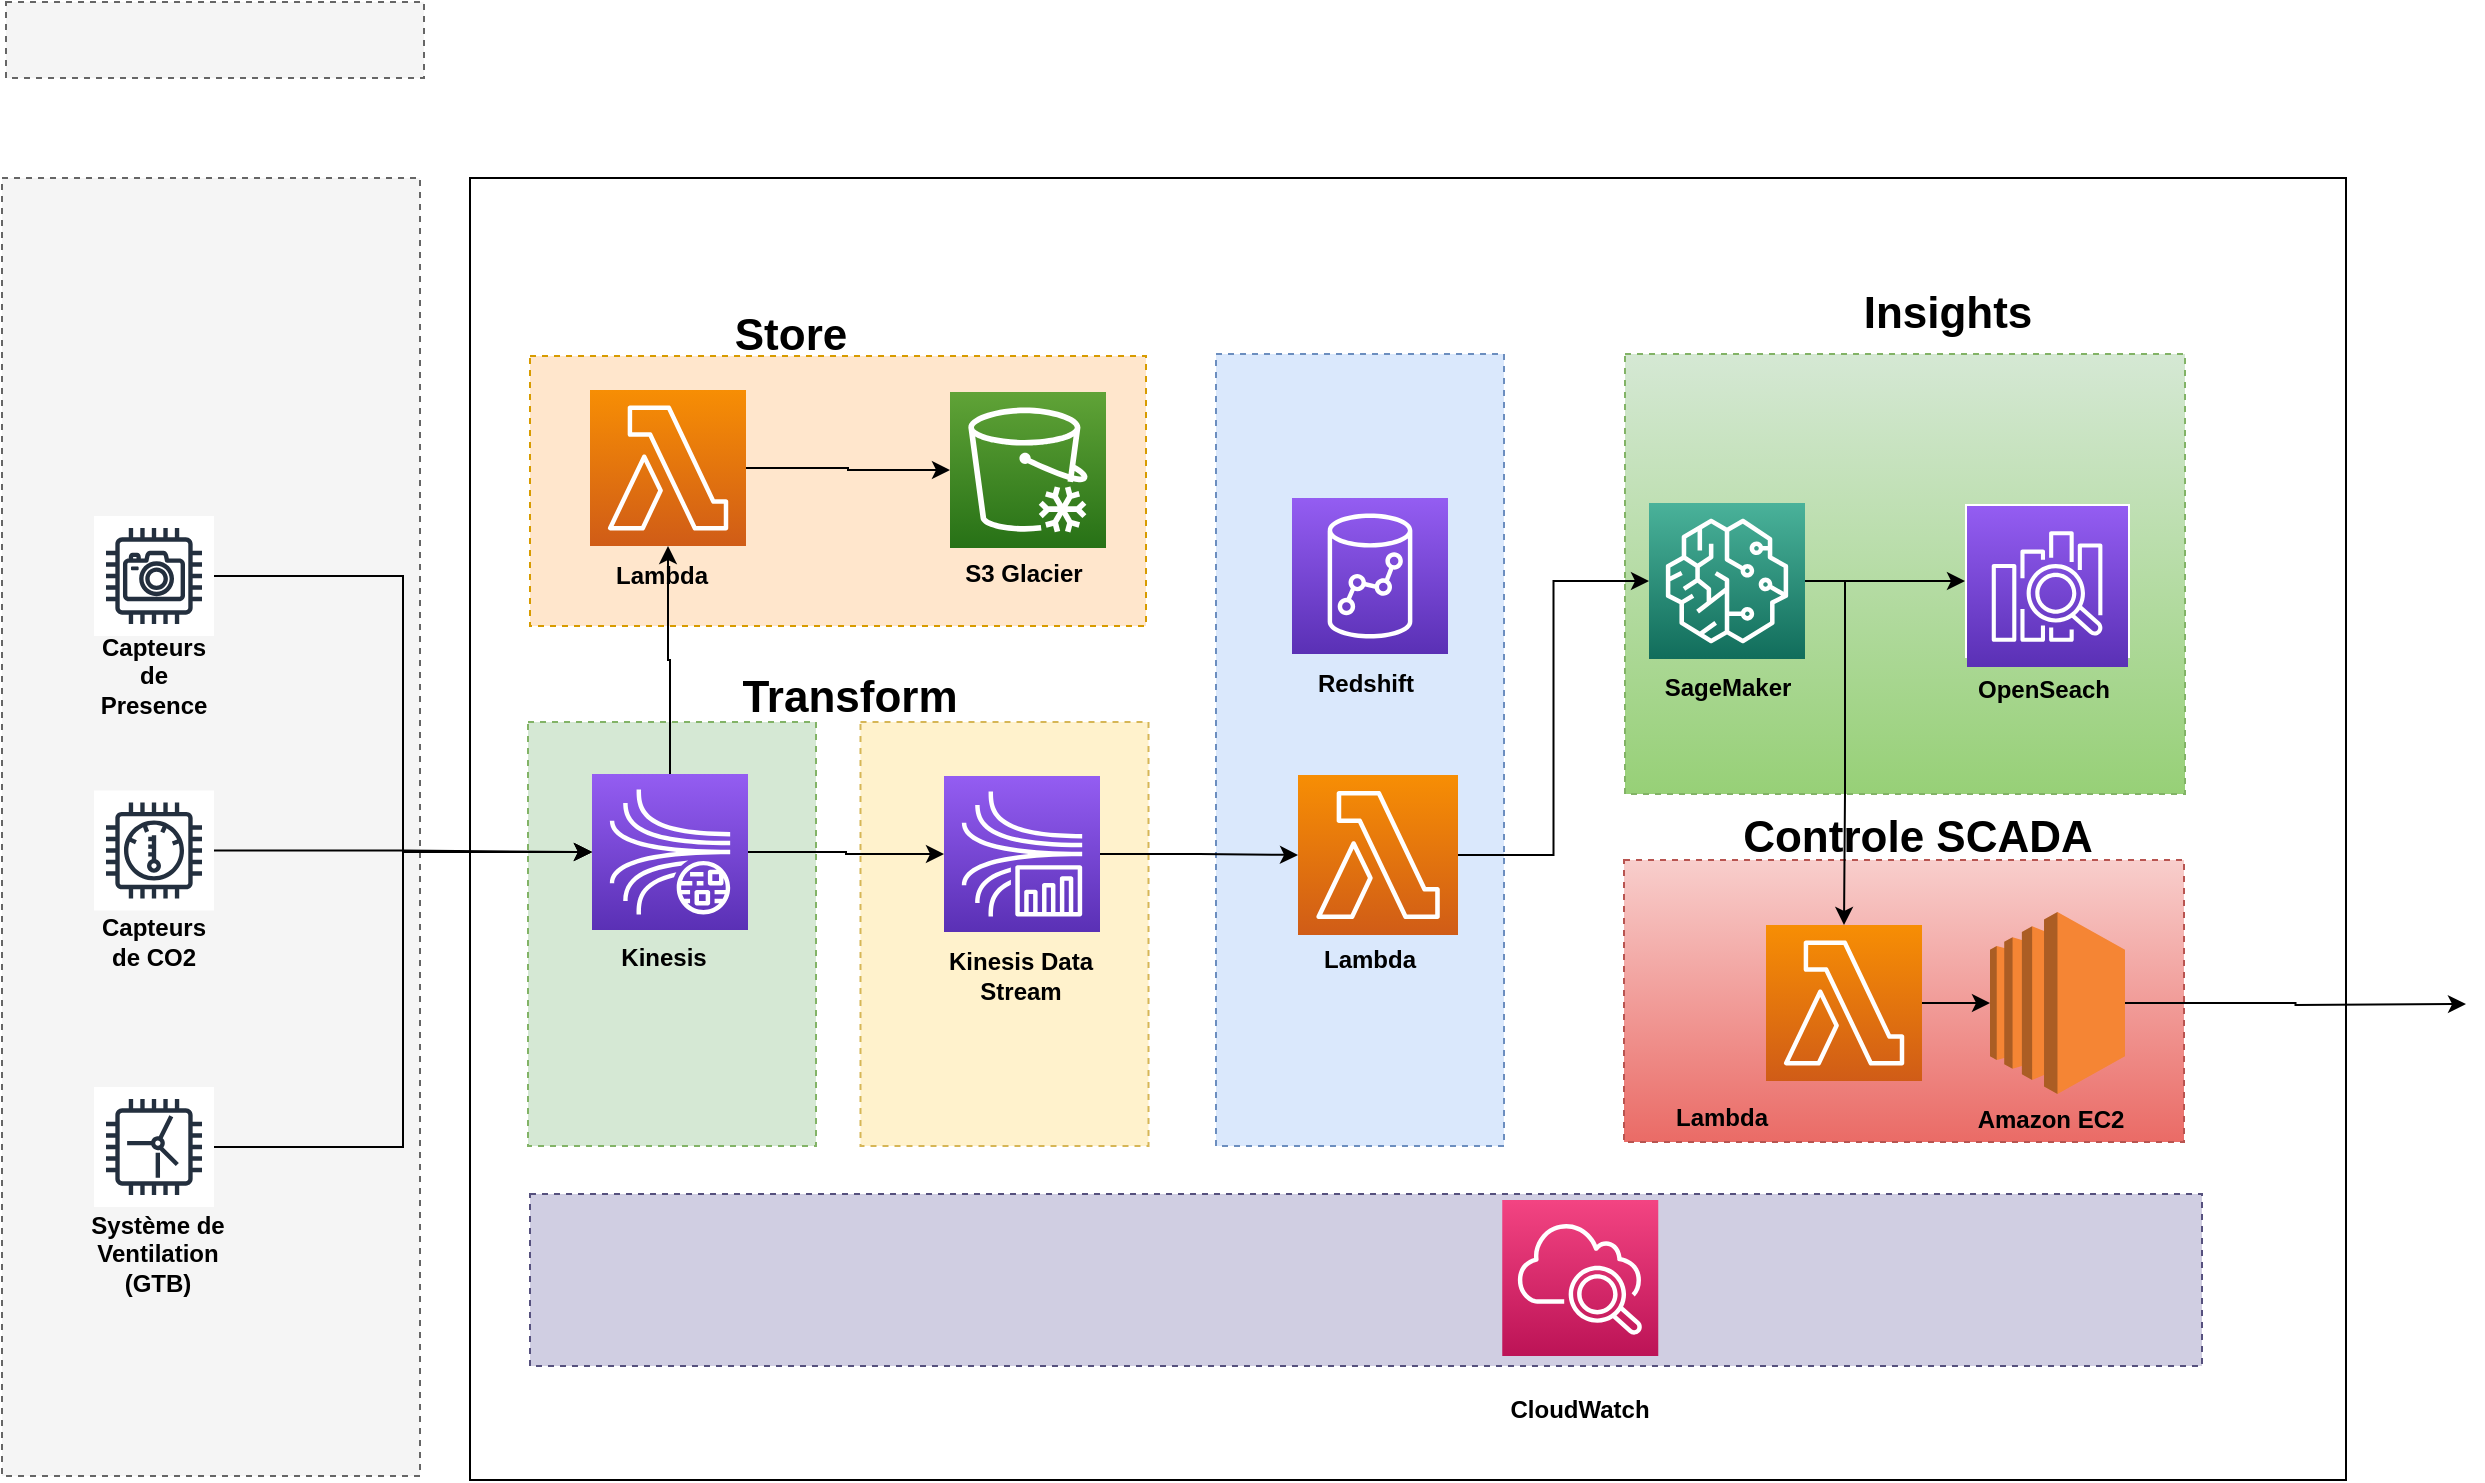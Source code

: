 <mxfile version="21.0.10" type="github">
  <diagram name="Page-1" id="v63S46q5yMBqqZmRK9G6">
    <mxGraphModel dx="2150" dy="783" grid="1" gridSize="11" guides="1" tooltips="1" connect="1" arrows="1" fold="1" page="1" pageScale="1" pageWidth="827" pageHeight="1169" math="0" shadow="0">
      <root>
        <mxCell id="0" />
        <mxCell id="1" parent="0" />
        <mxCell id="esFvUMw4x8bWNT_ROYQ_-32" value="" style="rounded=0;whiteSpace=wrap;html=1;dashed=1;fontStyle=1;fillColor=#f5f5f5;strokeColor=#666666;fillStyle=solid;fontColor=#333333;" vertex="1" parent="1">
          <mxGeometry x="-176" y="528" width="209" height="649" as="geometry" />
        </mxCell>
        <mxCell id="vw22RqHtb2KoScnF9Mjw-39" value="" style="rounded=0;whiteSpace=wrap;html=1;fillColor=none;" parent="1" vertex="1">
          <mxGeometry x="58" y="528" width="938" height="651" as="geometry" />
        </mxCell>
        <mxCell id="esFvUMw4x8bWNT_ROYQ_-31" value="" style="rounded=0;whiteSpace=wrap;html=1;fillColor=#d0cee2;dashed=1;fontStyle=1;strokeColor=#56517e;" vertex="1" parent="1">
          <mxGeometry x="88" y="1036" width="836" height="86" as="geometry" />
        </mxCell>
        <mxCell id="esFvUMw4x8bWNT_ROYQ_-29" value="" style="rounded=0;whiteSpace=wrap;html=1;fillColor=#dae8fc;dashed=1;fontStyle=1;strokeColor=#6c8ebf;" vertex="1" parent="1">
          <mxGeometry x="431" y="616" width="144" height="396" as="geometry" />
        </mxCell>
        <mxCell id="esFvUMw4x8bWNT_ROYQ_-27" value="" style="rounded=0;whiteSpace=wrap;html=1;fillColor=#fff2cc;dashed=1;fontStyle=1;strokeColor=#d6b656;" vertex="1" parent="1">
          <mxGeometry x="253.25" y="800" width="144" height="212" as="geometry" />
        </mxCell>
        <mxCell id="vw22RqHtb2KoScnF9Mjw-14" value="" style="rounded=0;whiteSpace=wrap;html=1;fillColor=#ffe6cc;dashed=1;fontStyle=1;strokeColor=#d79b00;" parent="1" vertex="1">
          <mxGeometry x="88" y="617" width="308" height="135" as="geometry" />
        </mxCell>
        <mxCell id="vw22RqHtb2KoScnF9Mjw-25" value="" style="rounded=0;whiteSpace=wrap;html=1;fillColor=#f8cecc;dashed=1;fontStyle=1;gradientColor=#ea6b66;strokeColor=#b85450;" parent="1" vertex="1">
          <mxGeometry x="635" y="869" width="280" height="141" as="geometry" />
        </mxCell>
        <mxCell id="vw22RqHtb2KoScnF9Mjw-13" value="" style="rounded=0;whiteSpace=wrap;html=1;fillColor=#d5e8d4;dashed=1;fontStyle=1;gradientColor=#97d077;strokeColor=#82b366;" parent="1" vertex="1">
          <mxGeometry x="635.5" y="616" width="280" height="220" as="geometry" />
        </mxCell>
        <mxCell id="vw22RqHtb2KoScnF9Mjw-10" value="" style="rounded=0;whiteSpace=wrap;html=1;fillColor=#d5e8d4;dashed=1;fontStyle=1;strokeColor=#82b366;" parent="1" vertex="1">
          <mxGeometry x="87" y="800" width="144" height="212" as="geometry" />
        </mxCell>
        <mxCell id="0xS_EjlW5Ho_wa0NnR8M-2" value="" style="sketch=0;points=[[0,0,0],[0.25,0,0],[0.5,0,0],[0.75,0,0],[1,0,0],[0,1,0],[0.25,1,0],[0.5,1,0],[0.75,1,0],[1,1,0],[0,0.25,0],[0,0.5,0],[0,0.75,0],[1,0.25,0],[1,0.5,0],[1,0.75,0]];outlineConnect=0;fontColor=#232F3E;gradientColor=#60A337;gradientDirection=north;fillColor=#277116;strokeColor=#ffffff;dashed=0;verticalLabelPosition=bottom;verticalAlign=top;align=center;html=1;fontSize=12;fontStyle=1;aspect=fixed;shape=mxgraph.aws4.resourceIcon;resIcon=mxgraph.aws4.glacier;" parent="1" vertex="1">
          <mxGeometry x="298" y="635" width="78" height="78" as="geometry" />
        </mxCell>
        <mxCell id="vw22RqHtb2KoScnF9Mjw-20" style="edgeStyle=orthogonalEdgeStyle;rounded=0;orthogonalLoop=1;jettySize=auto;html=1;fontStyle=1" parent="1" source="0xS_EjlW5Ho_wa0NnR8M-3" target="0xS_EjlW5Ho_wa0NnR8M-11" edge="1">
          <mxGeometry relative="1" as="geometry" />
        </mxCell>
        <mxCell id="vw22RqHtb2KoScnF9Mjw-40" style="edgeStyle=orthogonalEdgeStyle;rounded=0;orthogonalLoop=1;jettySize=auto;html=1;exitX=0.5;exitY=0;exitDx=0;exitDy=0;exitPerimeter=0;entryX=0.5;entryY=1;entryDx=0;entryDy=0;entryPerimeter=0;fontStyle=1" parent="1" source="0xS_EjlW5Ho_wa0NnR8M-3" target="0xS_EjlW5Ho_wa0NnR8M-4" edge="1">
          <mxGeometry relative="1" as="geometry" />
        </mxCell>
        <mxCell id="0xS_EjlW5Ho_wa0NnR8M-3" value="" style="sketch=0;points=[[0,0,0],[0.25,0,0],[0.5,0,0],[0.75,0,0],[1,0,0],[0,1,0],[0.25,1,0],[0.5,1,0],[0.75,1,0],[1,1,0],[0,0.25,0],[0,0.5,0],[0,0.75,0],[1,0.25,0],[1,0.5,0],[1,0.75,0]];outlineConnect=0;fontColor=#232F3E;gradientColor=#945DF2;gradientDirection=north;fillColor=#5A30B5;strokeColor=#ffffff;dashed=0;verticalLabelPosition=bottom;verticalAlign=top;align=center;html=1;fontSize=12;fontStyle=1;aspect=fixed;shape=mxgraph.aws4.resourceIcon;resIcon=mxgraph.aws4.kinesis_data_streams;" parent="1" vertex="1">
          <mxGeometry x="119" y="826" width="78" height="78" as="geometry" />
        </mxCell>
        <mxCell id="vw22RqHtb2KoScnF9Mjw-41" style="edgeStyle=orthogonalEdgeStyle;rounded=0;orthogonalLoop=1;jettySize=auto;html=1;exitX=1;exitY=0.5;exitDx=0;exitDy=0;exitPerimeter=0;entryX=0;entryY=0.5;entryDx=0;entryDy=0;entryPerimeter=0;fontStyle=1" parent="1" source="0xS_EjlW5Ho_wa0NnR8M-4" target="0xS_EjlW5Ho_wa0NnR8M-2" edge="1">
          <mxGeometry relative="1" as="geometry" />
        </mxCell>
        <mxCell id="0xS_EjlW5Ho_wa0NnR8M-4" value="" style="sketch=0;points=[[0,0,0],[0.25,0,0],[0.5,0,0],[0.75,0,0],[1,0,0],[0,1,0],[0.25,1,0],[0.5,1,0],[0.75,1,0],[1,1,0],[0,0.25,0],[0,0.5,0],[0,0.75,0],[1,0.25,0],[1,0.5,0],[1,0.75,0]];outlineConnect=0;fontColor=#232F3E;gradientColor=#F78E04;gradientDirection=north;fillColor=#D05C17;strokeColor=#ffffff;dashed=0;verticalLabelPosition=bottom;verticalAlign=top;align=center;html=1;fontSize=12;fontStyle=1;aspect=fixed;shape=mxgraph.aws4.resourceIcon;resIcon=mxgraph.aws4.lambda;" parent="1" vertex="1">
          <mxGeometry x="118" y="634" width="78" height="78" as="geometry" />
        </mxCell>
        <mxCell id="vw22RqHtb2KoScnF9Mjw-24" style="edgeStyle=orthogonalEdgeStyle;rounded=0;orthogonalLoop=1;jettySize=auto;html=1;exitX=1;exitY=0.5;exitDx=0;exitDy=0;exitPerimeter=0;fontStyle=1" parent="1" source="0xS_EjlW5Ho_wa0NnR8M-9" target="vw22RqHtb2KoScnF9Mjw-3" edge="1">
          <mxGeometry relative="1" as="geometry" />
        </mxCell>
        <mxCell id="vw22RqHtb2KoScnF9Mjw-35" style="edgeStyle=orthogonalEdgeStyle;rounded=0;orthogonalLoop=1;jettySize=auto;html=1;exitX=1;exitY=0.5;exitDx=0;exitDy=0;exitPerimeter=0;entryX=0.5;entryY=0;entryDx=0;entryDy=0;entryPerimeter=0;fontStyle=1" parent="1" source="0xS_EjlW5Ho_wa0NnR8M-9" target="vw22RqHtb2KoScnF9Mjw-8" edge="1">
          <mxGeometry relative="1" as="geometry" />
        </mxCell>
        <mxCell id="0xS_EjlW5Ho_wa0NnR8M-9" value="" style="sketch=0;points=[[0,0,0],[0.25,0,0],[0.5,0,0],[0.75,0,0],[1,0,0],[0,1,0],[0.25,1,0],[0.5,1,0],[0.75,1,0],[1,1,0],[0,0.25,0],[0,0.5,0],[0,0.75,0],[1,0.25,0],[1,0.5,0],[1,0.75,0]];outlineConnect=0;fontColor=#232F3E;gradientColor=#4AB29A;gradientDirection=north;fillColor=#116D5B;strokeColor=#ffffff;dashed=0;verticalLabelPosition=bottom;verticalAlign=top;align=center;html=1;fontSize=12;fontStyle=1;aspect=fixed;shape=mxgraph.aws4.resourceIcon;resIcon=mxgraph.aws4.sagemaker;" parent="1" vertex="1">
          <mxGeometry x="647.5" y="690.5" width="78" height="78" as="geometry" />
        </mxCell>
        <mxCell id="vw22RqHtb2KoScnF9Mjw-23" style="edgeStyle=orthogonalEdgeStyle;rounded=0;orthogonalLoop=1;jettySize=auto;html=1;exitX=1;exitY=0.5;exitDx=0;exitDy=0;exitPerimeter=0;entryX=0;entryY=0.5;entryDx=0;entryDy=0;entryPerimeter=0;fontStyle=1" parent="1" source="0xS_EjlW5Ho_wa0NnR8M-10" target="0xS_EjlW5Ho_wa0NnR8M-9" edge="1">
          <mxGeometry relative="1" as="geometry" />
        </mxCell>
        <mxCell id="0xS_EjlW5Ho_wa0NnR8M-10" value="" style="sketch=0;points=[[0,0,0],[0.25,0,0],[0.5,0,0],[0.75,0,0],[1,0,0],[0,1,0],[0.25,1,0],[0.5,1,0],[0.75,1,0],[1,1,0],[0,0.25,0],[0,0.5,0],[0,0.75,0],[1,0.25,0],[1,0.5,0],[1,0.75,0]];outlineConnect=0;fontColor=#232F3E;gradientColor=#F78E04;gradientDirection=north;fillColor=#D05C17;strokeColor=#ffffff;dashed=0;verticalLabelPosition=bottom;verticalAlign=top;align=center;html=1;fontSize=12;fontStyle=1;aspect=fixed;shape=mxgraph.aws4.resourceIcon;resIcon=mxgraph.aws4.lambda;" parent="1" vertex="1">
          <mxGeometry x="472" y="826.5" width="80" height="80" as="geometry" />
        </mxCell>
        <mxCell id="vw22RqHtb2KoScnF9Mjw-21" style="edgeStyle=orthogonalEdgeStyle;rounded=0;orthogonalLoop=1;jettySize=auto;html=1;exitX=1;exitY=0.5;exitDx=0;exitDy=0;exitPerimeter=0;entryX=0;entryY=0.5;entryDx=0;entryDy=0;entryPerimeter=0;fontStyle=1" parent="1" source="0xS_EjlW5Ho_wa0NnR8M-11" target="0xS_EjlW5Ho_wa0NnR8M-10" edge="1">
          <mxGeometry relative="1" as="geometry" />
        </mxCell>
        <mxCell id="0xS_EjlW5Ho_wa0NnR8M-11" value="" style="sketch=0;points=[[0,0,0],[0.25,0,0],[0.5,0,0],[0.75,0,0],[1,0,0],[0,1,0],[0.25,1,0],[0.5,1,0],[0.75,1,0],[1,1,0],[0,0.25,0],[0,0.5,0],[0,0.75,0],[1,0.25,0],[1,0.5,0],[1,0.75,0]];outlineConnect=0;fontColor=#232F3E;gradientColor=#945DF2;gradientDirection=north;fillColor=#5A30B5;strokeColor=#ffffff;dashed=0;verticalLabelPosition=bottom;verticalAlign=top;align=center;html=1;fontSize=12;fontStyle=1;aspect=fixed;shape=mxgraph.aws4.resourceIcon;resIcon=mxgraph.aws4.kinesis_data_analytics;" parent="1" vertex="1">
          <mxGeometry x="295" y="827" width="78" height="78" as="geometry" />
        </mxCell>
        <mxCell id="vw22RqHtb2KoScnF9Mjw-3" value="Amazon Elasticsearch Service" style="sketch=0;outlineConnect=0;strokeColor=#FFFFFF;fillColor=#5A30B5;dashed=0;verticalLabelPosition=middle;verticalAlign=bottom;align=center;html=1;whiteSpace=wrap;fontSize=10;fontStyle=1;spacing=3;shape=mxgraph.aws4.productIcon;prIcon=mxgraph.aws4.elasticsearch_service;gradientColor=#945DF2;gradientDirection=north;fontColor=none;noLabel=1;" parent="1" vertex="1">
          <mxGeometry x="805.5" y="691" width="82.5" height="77" as="geometry" />
        </mxCell>
        <mxCell id="esFvUMw4x8bWNT_ROYQ_-23" style="edgeStyle=orthogonalEdgeStyle;rounded=0;orthogonalLoop=1;jettySize=auto;html=1;" edge="1" parent="1" source="vw22RqHtb2KoScnF9Mjw-5">
          <mxGeometry relative="1" as="geometry">
            <mxPoint x="1056" y="941" as="targetPoint" />
          </mxGeometry>
        </mxCell>
        <mxCell id="vw22RqHtb2KoScnF9Mjw-5" value="" style="outlineConnect=0;dashed=0;verticalLabelPosition=bottom;verticalAlign=top;align=center;html=1;shape=mxgraph.aws3.ec2;fillColor=#F58534;gradientColor=none;fontStyle=1" parent="1" vertex="1">
          <mxGeometry x="818" y="895" width="67.5" height="91" as="geometry" />
        </mxCell>
        <mxCell id="vw22RqHtb2KoScnF9Mjw-27" style="edgeStyle=orthogonalEdgeStyle;rounded=0;orthogonalLoop=1;jettySize=auto;html=1;exitX=1;exitY=0.5;exitDx=0;exitDy=0;exitPerimeter=0;fontStyle=1" parent="1" source="vw22RqHtb2KoScnF9Mjw-8" target="vw22RqHtb2KoScnF9Mjw-5" edge="1">
          <mxGeometry relative="1" as="geometry" />
        </mxCell>
        <mxCell id="vw22RqHtb2KoScnF9Mjw-8" value="" style="sketch=0;points=[[0,0,0],[0.25,0,0],[0.5,0,0],[0.75,0,0],[1,0,0],[0,1,0],[0.25,1,0],[0.5,1,0],[0.75,1,0],[1,1,0],[0,0.25,0],[0,0.5,0],[0,0.75,0],[1,0.25,0],[1,0.5,0],[1,0.75,0]];outlineConnect=0;fontColor=#232F3E;gradientColor=#F78E04;gradientDirection=north;fillColor=#D05C17;strokeColor=#ffffff;dashed=0;verticalLabelPosition=bottom;verticalAlign=top;align=center;html=1;fontSize=12;fontStyle=1;aspect=fixed;shape=mxgraph.aws4.resourceIcon;resIcon=mxgraph.aws4.lambda;" parent="1" vertex="1">
          <mxGeometry x="706" y="901.5" width="78" height="78" as="geometry" />
        </mxCell>
        <mxCell id="vw22RqHtb2KoScnF9Mjw-11" value="Transform" style="text;html=1;strokeColor=none;fillColor=none;align=center;verticalAlign=middle;whiteSpace=wrap;rounded=0;fontStyle=1;fontSize=22;" parent="1" vertex="1">
          <mxGeometry x="218" y="766" width="60" height="44" as="geometry" />
        </mxCell>
        <mxCell id="vw22RqHtb2KoScnF9Mjw-12" value="Insights" style="text;html=1;strokeColor=none;fillColor=none;align=center;verticalAlign=middle;whiteSpace=wrap;rounded=0;fontStyle=1;fontSize=22;" parent="1" vertex="1">
          <mxGeometry x="767" y="585" width="60" height="22.5" as="geometry" />
        </mxCell>
        <mxCell id="vw22RqHtb2KoScnF9Mjw-15" value="&lt;font style=&quot;font-size: 22px;&quot;&gt;Store&lt;/font&gt;" style="text;html=1;strokeColor=none;fillColor=none;align=center;verticalAlign=middle;whiteSpace=wrap;rounded=0;fontStyle=1" parent="1" vertex="1">
          <mxGeometry x="175.5" y="585" width="85" height="44" as="geometry" />
        </mxCell>
        <mxCell id="vw22RqHtb2KoScnF9Mjw-29" value="" style="sketch=0;points=[[0,0,0],[0.25,0,0],[0.5,0,0],[0.75,0,0],[1,0,0],[0,1,0],[0.25,1,0],[0.5,1,0],[0.75,1,0],[1,1,0],[0,0.25,0],[0,0.5,0],[0,0.75,0],[1,0.25,0],[1,0.5,0],[1,0.75,0]];points=[[0,0,0],[0.25,0,0],[0.5,0,0],[0.75,0,0],[1,0,0],[0,1,0],[0.25,1,0],[0.5,1,0],[0.75,1,0],[1,1,0],[0,0.25,0],[0,0.5,0],[0,0.75,0],[1,0.25,0],[1,0.5,0],[1,0.75,0]];outlineConnect=0;fontColor=#232F3E;gradientColor=#F34482;gradientDirection=north;fillColor=#BC1356;strokeColor=#ffffff;dashed=0;verticalLabelPosition=bottom;verticalAlign=top;align=center;html=1;fontSize=12;fontStyle=1;aspect=fixed;shape=mxgraph.aws4.resourceIcon;resIcon=mxgraph.aws4.cloudwatch_2;" parent="1" vertex="1">
          <mxGeometry x="574.13" y="1039" width="78" height="78" as="geometry" />
        </mxCell>
        <mxCell id="esFvUMw4x8bWNT_ROYQ_-1" value="SageMaker" style="text;html=1;strokeColor=none;fillColor=none;align=center;verticalAlign=middle;whiteSpace=wrap;rounded=0;fontStyle=1" vertex="1" parent="1">
          <mxGeometry x="656.5" y="772" width="60" height="22.5" as="geometry" />
        </mxCell>
        <mxCell id="esFvUMw4x8bWNT_ROYQ_-2" value="OpenSeach" style="text;html=1;strokeColor=none;fillColor=none;align=center;verticalAlign=middle;whiteSpace=wrap;rounded=0;fontStyle=1" vertex="1" parent="1">
          <mxGeometry x="814.75" y="773" width="60" height="22.5" as="geometry" />
        </mxCell>
        <mxCell id="esFvUMw4x8bWNT_ROYQ_-3" value="Lambda" style="text;html=1;strokeColor=none;fillColor=none;align=center;verticalAlign=middle;whiteSpace=wrap;rounded=0;fontStyle=1" vertex="1" parent="1">
          <mxGeometry x="654" y="987" width="60" height="22.5" as="geometry" />
        </mxCell>
        <mxCell id="esFvUMw4x8bWNT_ROYQ_-4" value="Amazon EC2" style="text;html=1;strokeColor=none;fillColor=none;align=center;verticalAlign=middle;whiteSpace=wrap;rounded=0;fontStyle=1" vertex="1" parent="1">
          <mxGeometry x="808.25" y="988" width="80.75" height="22.5" as="geometry" />
        </mxCell>
        <mxCell id="esFvUMw4x8bWNT_ROYQ_-6" value="Lambda" style="text;html=1;strokeColor=none;fillColor=none;align=center;verticalAlign=middle;whiteSpace=wrap;rounded=0;fontStyle=1" vertex="1" parent="1">
          <mxGeometry x="478" y="908" width="60" height="22.5" as="geometry" />
        </mxCell>
        <mxCell id="esFvUMw4x8bWNT_ROYQ_-7" value="CloudWatch" style="text;html=1;strokeColor=none;fillColor=none;align=center;verticalAlign=middle;whiteSpace=wrap;rounded=0;fontStyle=1" vertex="1" parent="1">
          <mxGeometry x="583.13" y="1133" width="60" height="22.5" as="geometry" />
        </mxCell>
        <mxCell id="esFvUMw4x8bWNT_ROYQ_-8" value="Kinesis Data Stream" style="text;html=1;strokeColor=none;fillColor=none;align=center;verticalAlign=middle;whiteSpace=wrap;rounded=0;fontStyle=1" vertex="1" parent="1">
          <mxGeometry x="293.25" y="916" width="80.75" height="22.5" as="geometry" />
        </mxCell>
        <mxCell id="esFvUMw4x8bWNT_ROYQ_-9" value="Kinesis" style="text;html=1;strokeColor=none;fillColor=none;align=center;verticalAlign=middle;whiteSpace=wrap;rounded=0;fontStyle=1" vertex="1" parent="1">
          <mxGeometry x="125" y="907" width="60" height="22.5" as="geometry" />
        </mxCell>
        <mxCell id="esFvUMw4x8bWNT_ROYQ_-10" value="S3 Glacier" style="text;html=1;strokeColor=none;fillColor=none;align=center;verticalAlign=middle;whiteSpace=wrap;rounded=0;fontStyle=1" vertex="1" parent="1">
          <mxGeometry x="300" y="715" width="70" height="22.5" as="geometry" />
        </mxCell>
        <mxCell id="esFvUMw4x8bWNT_ROYQ_-11" value="Lambda" style="text;html=1;strokeColor=none;fillColor=none;align=center;verticalAlign=middle;whiteSpace=wrap;rounded=0;fontStyle=1" vertex="1" parent="1">
          <mxGeometry x="124" y="716" width="60" height="22.5" as="geometry" />
        </mxCell>
        <mxCell id="esFvUMw4x8bWNT_ROYQ_-20" style="edgeStyle=orthogonalEdgeStyle;rounded=0;orthogonalLoop=1;jettySize=auto;html=1;entryX=0;entryY=0.5;entryDx=0;entryDy=0;entryPerimeter=0;fontStyle=1" edge="1" parent="1" source="esFvUMw4x8bWNT_ROYQ_-13" target="0xS_EjlW5Ho_wa0NnR8M-3">
          <mxGeometry relative="1" as="geometry" />
        </mxCell>
        <mxCell id="esFvUMw4x8bWNT_ROYQ_-13" value="Camera" style="sketch=0;outlineConnect=0;fontColor=none;gradientColor=none;strokeColor=#232F3E;fillColor=#ffffff;dashed=0;verticalLabelPosition=bottom;verticalAlign=top;align=center;html=1;fontSize=12;fontStyle=1;aspect=fixed;shape=mxgraph.aws4.resourceIcon;resIcon=mxgraph.aws4.camera;noLabel=1;" vertex="1" parent="1">
          <mxGeometry x="-130" y="697" width="60" height="60" as="geometry" />
        </mxCell>
        <mxCell id="esFvUMw4x8bWNT_ROYQ_-21" style="edgeStyle=orthogonalEdgeStyle;rounded=0;orthogonalLoop=1;jettySize=auto;html=1;entryX=0;entryY=0.5;entryDx=0;entryDy=0;entryPerimeter=0;fontStyle=1" edge="1" parent="1" source="esFvUMw4x8bWNT_ROYQ_-15" target="0xS_EjlW5Ho_wa0NnR8M-3">
          <mxGeometry relative="1" as="geometry" />
        </mxCell>
        <mxCell id="esFvUMw4x8bWNT_ROYQ_-15" value="Thermostat" style="sketch=0;outlineConnect=0;fontColor=none;gradientColor=none;strokeColor=#232F3E;fillColor=#ffffff;dashed=0;verticalLabelPosition=bottom;verticalAlign=top;align=center;html=1;fontSize=12;fontStyle=1;aspect=fixed;shape=mxgraph.aws4.resourceIcon;resIcon=mxgraph.aws4.thermostat;noLabel=1;" vertex="1" parent="1">
          <mxGeometry x="-130" y="834.25" width="60" height="60" as="geometry" />
        </mxCell>
        <mxCell id="esFvUMw4x8bWNT_ROYQ_-22" style="edgeStyle=orthogonalEdgeStyle;rounded=0;orthogonalLoop=1;jettySize=auto;html=1;entryX=0;entryY=0.5;entryDx=0;entryDy=0;entryPerimeter=0;fontStyle=1" edge="1" parent="1" source="esFvUMw4x8bWNT_ROYQ_-16" target="0xS_EjlW5Ho_wa0NnR8M-3">
          <mxGeometry relative="1" as="geometry" />
        </mxCell>
        <mxCell id="esFvUMw4x8bWNT_ROYQ_-16" value="Windfarm" style="sketch=0;outlineConnect=0;fontColor=none;gradientColor=none;strokeColor=#232F3E;fillColor=#ffffff;dashed=0;verticalLabelPosition=bottom;verticalAlign=top;align=center;html=1;fontSize=12;fontStyle=1;aspect=fixed;shape=mxgraph.aws4.resourceIcon;resIcon=mxgraph.aws4.windfarm;noLabel=1;" vertex="1" parent="1">
          <mxGeometry x="-130" y="982.5" width="60" height="60" as="geometry" />
        </mxCell>
        <mxCell id="esFvUMw4x8bWNT_ROYQ_-17" value="Capteurs de Presence" style="text;html=1;strokeColor=none;fillColor=none;align=center;verticalAlign=middle;whiteSpace=wrap;rounded=0;fontStyle=1" vertex="1" parent="1">
          <mxGeometry x="-135" y="755.25" width="70" height="44" as="geometry" />
        </mxCell>
        <mxCell id="esFvUMw4x8bWNT_ROYQ_-18" value="Capteurs de CO2" style="text;html=1;strokeColor=none;fillColor=none;align=center;verticalAlign=middle;whiteSpace=wrap;rounded=0;fontStyle=1" vertex="1" parent="1">
          <mxGeometry x="-135" y="887.5" width="70" height="44" as="geometry" />
        </mxCell>
        <mxCell id="esFvUMw4x8bWNT_ROYQ_-19" value="Système de Ventilation (GTB)" style="text;html=1;strokeColor=none;fillColor=none;align=center;verticalAlign=middle;whiteSpace=wrap;rounded=0;fontStyle=1" vertex="1" parent="1">
          <mxGeometry x="-133" y="1044" width="70" height="44" as="geometry" />
        </mxCell>
        <mxCell id="esFvUMw4x8bWNT_ROYQ_-24" value="Controle SCADA" style="text;html=1;strokeColor=none;fillColor=none;align=center;verticalAlign=middle;whiteSpace=wrap;rounded=0;fontStyle=1;fontSize=22;" vertex="1" parent="1">
          <mxGeometry x="688.25" y="846.25" width="187.75" height="22.5" as="geometry" />
        </mxCell>
        <mxCell id="esFvUMw4x8bWNT_ROYQ_-33" value="" style="sketch=0;points=[[0,0,0],[0.25,0,0],[0.5,0,0],[0.75,0,0],[1,0,0],[0,1,0],[0.25,1,0],[0.5,1,0],[0.75,1,0],[1,1,0],[0,0.25,0],[0,0.5,0],[0,0.75,0],[1,0.25,0],[1,0.5,0],[1,0.75,0]];outlineConnect=0;fontColor=#232F3E;gradientColor=#945DF2;gradientDirection=north;fillColor=#5A30B5;strokeColor=#ffffff;dashed=0;verticalLabelPosition=bottom;verticalAlign=top;align=center;html=1;fontSize=12;fontStyle=0;aspect=fixed;shape=mxgraph.aws4.resourceIcon;resIcon=mxgraph.aws4.redshift;" vertex="1" parent="1">
          <mxGeometry x="469" y="688" width="78" height="78" as="geometry" />
        </mxCell>
        <mxCell id="esFvUMw4x8bWNT_ROYQ_-34" value="Redshift" style="text;html=1;strokeColor=none;fillColor=none;align=center;verticalAlign=middle;whiteSpace=wrap;rounded=0;fontStyle=1" vertex="1" parent="1">
          <mxGeometry x="476" y="769.5" width="60" height="22.5" as="geometry" />
        </mxCell>
        <mxCell id="esFvUMw4x8bWNT_ROYQ_-35" value="" style="rounded=0;whiteSpace=wrap;html=1;dashed=1;fontStyle=1;fillColor=#f5f5f5;strokeColor=#666666;fillStyle=solid;fontColor=#333333;" vertex="1" parent="1">
          <mxGeometry x="-174" y="440" width="209" height="38" as="geometry" />
        </mxCell>
      </root>
    </mxGraphModel>
  </diagram>
</mxfile>

